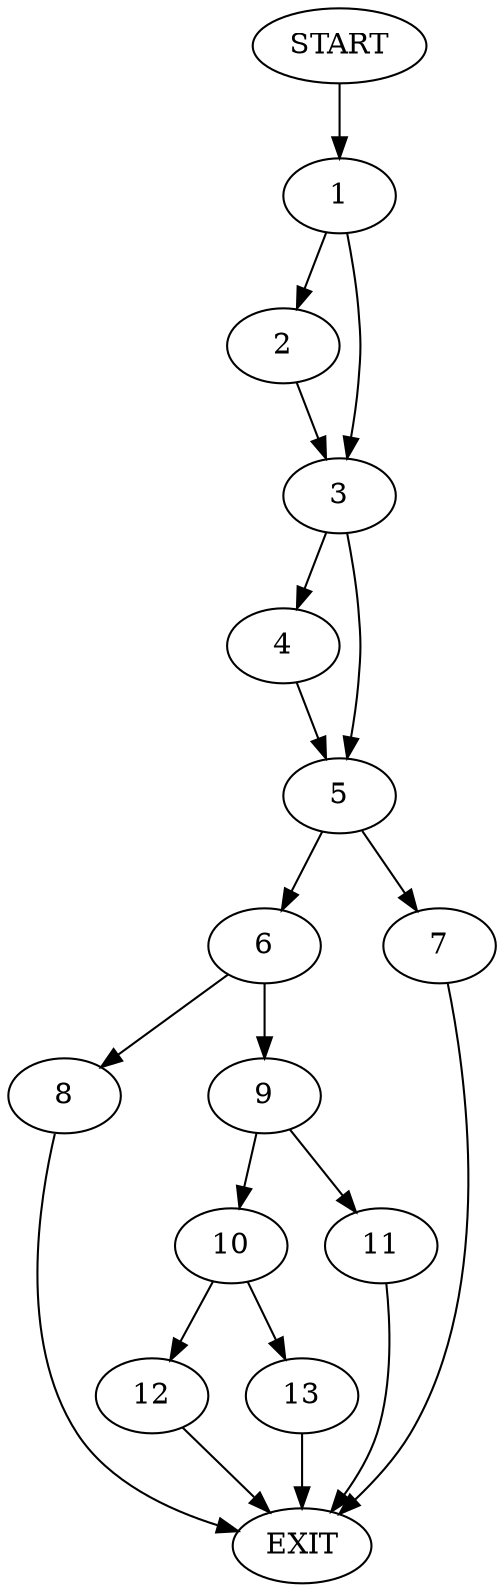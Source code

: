digraph {
0 [label="START"]
14 [label="EXIT"]
0 -> 1
1 -> 2
1 -> 3
2 -> 3
3 -> 4
3 -> 5
5 -> 6
5 -> 7
4 -> 5
7 -> 14
6 -> 8
6 -> 9
9 -> 10
9 -> 11
8 -> 14
11 -> 14
10 -> 12
10 -> 13
12 -> 14
13 -> 14
}

